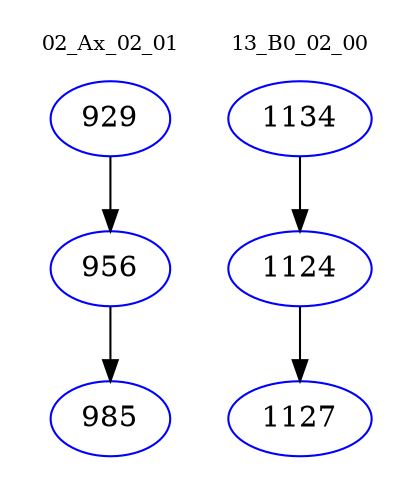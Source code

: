 digraph{
subgraph cluster_0 {
color = white
label = "02_Ax_02_01";
fontsize=10;
T0_929 [label="929", color="blue"]
T0_929 -> T0_956 [color="black"]
T0_956 [label="956", color="blue"]
T0_956 -> T0_985 [color="black"]
T0_985 [label="985", color="blue"]
}
subgraph cluster_1 {
color = white
label = "13_B0_02_00";
fontsize=10;
T1_1134 [label="1134", color="blue"]
T1_1134 -> T1_1124 [color="black"]
T1_1124 [label="1124", color="blue"]
T1_1124 -> T1_1127 [color="black"]
T1_1127 [label="1127", color="blue"]
}
}
